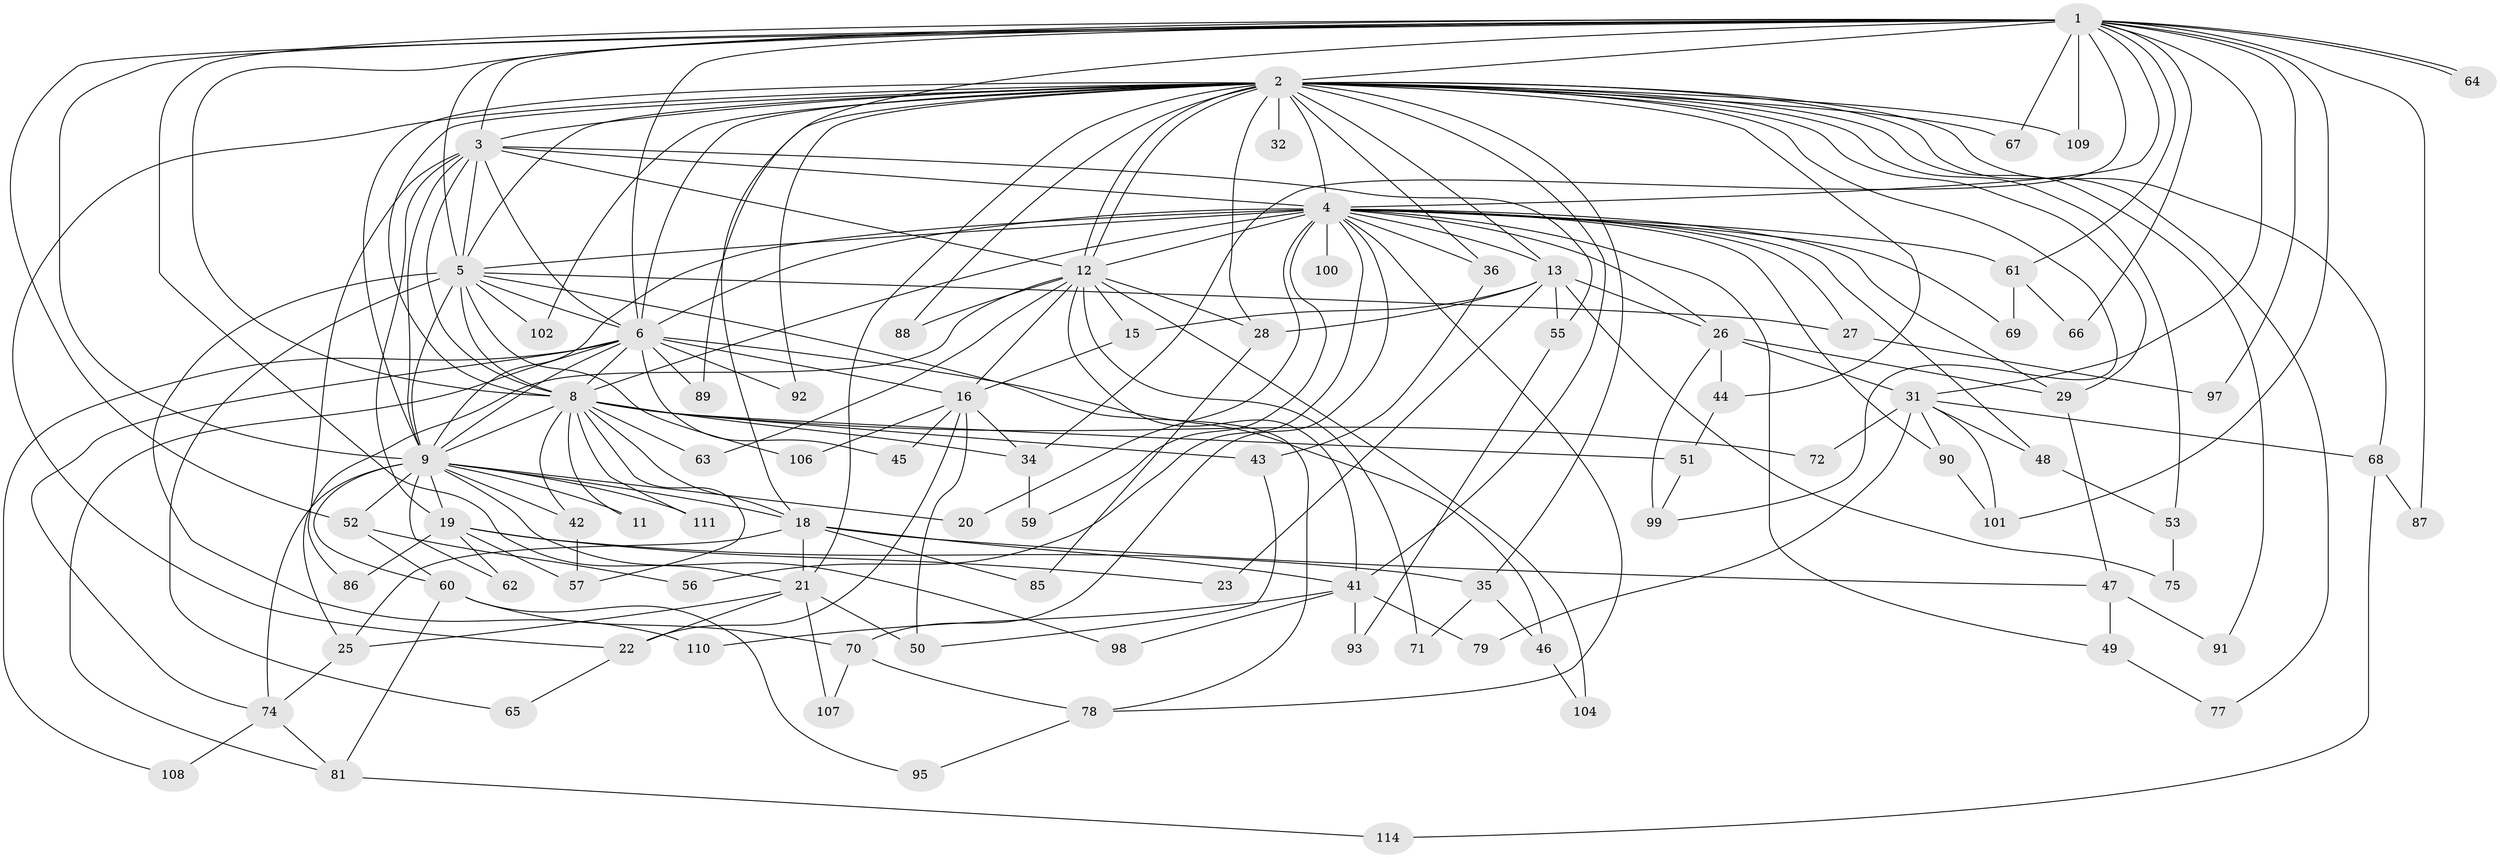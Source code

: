 // Generated by graph-tools (version 1.1) at 2025/51/02/27/25 19:51:48]
// undirected, 89 vertices, 206 edges
graph export_dot {
graph [start="1"]
  node [color=gray90,style=filled];
  1 [super="+40"];
  2 [super="+10"];
  3 [super="+54"];
  4 [super="+7"];
  5 [super="+73"];
  6 [super="+33"];
  8 [super="+84"];
  9 [super="+39"];
  11;
  12 [super="+17"];
  13 [super="+14"];
  15;
  16 [super="+30"];
  18 [super="+24"];
  19 [super="+94"];
  20;
  21;
  22 [super="+37"];
  23;
  25 [super="+96"];
  26;
  27;
  28 [super="+80"];
  29 [super="+38"];
  31 [super="+105"];
  32;
  34 [super="+76"];
  35;
  36;
  41 [super="+58"];
  42;
  43;
  44;
  45;
  46;
  47;
  48;
  49;
  50 [super="+82"];
  51;
  52;
  53;
  55;
  56;
  57;
  59;
  60;
  61;
  62;
  63;
  64;
  65;
  66;
  67;
  68;
  69;
  70;
  71;
  72;
  74 [super="+83"];
  75;
  77;
  78 [super="+113"];
  79;
  81 [super="+103"];
  85;
  86;
  87;
  88;
  89;
  90;
  91;
  92;
  93;
  95;
  97;
  98;
  99 [super="+112"];
  100;
  101;
  102;
  104;
  106;
  107;
  108;
  109;
  110;
  111;
  114;
  1 -- 2 [weight=2];
  1 -- 3;
  1 -- 4 [weight=3];
  1 -- 5 [weight=2];
  1 -- 6;
  1 -- 8;
  1 -- 9;
  1 -- 18;
  1 -- 21;
  1 -- 31;
  1 -- 34;
  1 -- 52;
  1 -- 61;
  1 -- 64;
  1 -- 64;
  1 -- 66;
  1 -- 67;
  1 -- 87;
  1 -- 97;
  1 -- 101;
  1 -- 109;
  2 -- 3 [weight=2];
  2 -- 4 [weight=4];
  2 -- 5 [weight=2];
  2 -- 6 [weight=2];
  2 -- 8 [weight=2];
  2 -- 9 [weight=2];
  2 -- 12;
  2 -- 12;
  2 -- 13 [weight=2];
  2 -- 21;
  2 -- 32 [weight=2];
  2 -- 35;
  2 -- 36;
  2 -- 41;
  2 -- 44;
  2 -- 67;
  2 -- 68;
  2 -- 88;
  2 -- 91;
  2 -- 92;
  2 -- 109;
  2 -- 99;
  2 -- 102;
  2 -- 77;
  2 -- 53;
  2 -- 22;
  2 -- 89;
  2 -- 29;
  2 -- 28;
  3 -- 4 [weight=2];
  3 -- 5;
  3 -- 6;
  3 -- 8;
  3 -- 9;
  3 -- 19;
  3 -- 55;
  3 -- 86;
  3 -- 12;
  4 -- 5 [weight=2];
  4 -- 6 [weight=2];
  4 -- 8 [weight=3];
  4 -- 9 [weight=2];
  4 -- 20;
  4 -- 36;
  4 -- 56;
  4 -- 90;
  4 -- 100 [weight=2];
  4 -- 12;
  4 -- 69;
  4 -- 70;
  4 -- 13;
  4 -- 26;
  4 -- 27;
  4 -- 48;
  4 -- 49;
  4 -- 59;
  4 -- 61;
  4 -- 29;
  4 -- 78;
  5 -- 6;
  5 -- 8;
  5 -- 9;
  5 -- 27;
  5 -- 65;
  5 -- 78;
  5 -- 102;
  5 -- 106;
  5 -- 110;
  6 -- 8 [weight=2];
  6 -- 9;
  6 -- 45;
  6 -- 46;
  6 -- 74;
  6 -- 81;
  6 -- 89;
  6 -- 92;
  6 -- 108;
  6 -- 16;
  8 -- 9;
  8 -- 11;
  8 -- 18;
  8 -- 34;
  8 -- 42;
  8 -- 43;
  8 -- 51;
  8 -- 57;
  8 -- 63;
  8 -- 72;
  8 -- 111;
  9 -- 11;
  9 -- 19;
  9 -- 20;
  9 -- 42;
  9 -- 52;
  9 -- 60;
  9 -- 62;
  9 -- 98;
  9 -- 111;
  9 -- 18;
  9 -- 74;
  12 -- 15;
  12 -- 16;
  12 -- 25;
  12 -- 28;
  12 -- 41;
  12 -- 63;
  12 -- 88;
  12 -- 104;
  12 -- 71;
  13 -- 23;
  13 -- 26;
  13 -- 28;
  13 -- 55;
  13 -- 75;
  13 -- 15;
  15 -- 16;
  16 -- 22;
  16 -- 45;
  16 -- 50;
  16 -- 106;
  16 -- 34;
  18 -- 25;
  18 -- 47;
  18 -- 85;
  18 -- 21;
  18 -- 41;
  19 -- 23;
  19 -- 35;
  19 -- 62;
  19 -- 86;
  19 -- 57;
  21 -- 50;
  21 -- 107;
  21 -- 22;
  21 -- 25;
  22 -- 65;
  25 -- 74;
  26 -- 29;
  26 -- 31;
  26 -- 44;
  26 -- 99;
  27 -- 97;
  28 -- 85;
  29 -- 47;
  31 -- 48;
  31 -- 68;
  31 -- 72;
  31 -- 79;
  31 -- 90;
  31 -- 101;
  34 -- 59;
  35 -- 46;
  35 -- 71;
  36 -- 43;
  41 -- 110;
  41 -- 98;
  41 -- 93;
  41 -- 79;
  42 -- 57;
  43 -- 50;
  44 -- 51;
  46 -- 104;
  47 -- 49;
  47 -- 91;
  48 -- 53;
  49 -- 77;
  51 -- 99;
  52 -- 56;
  52 -- 60;
  53 -- 75;
  55 -- 93;
  60 -- 70;
  60 -- 81;
  60 -- 95;
  61 -- 66;
  61 -- 69;
  68 -- 87;
  68 -- 114;
  70 -- 78;
  70 -- 107;
  74 -- 108;
  74 -- 81;
  78 -- 95;
  81 -- 114;
  90 -- 101;
}
